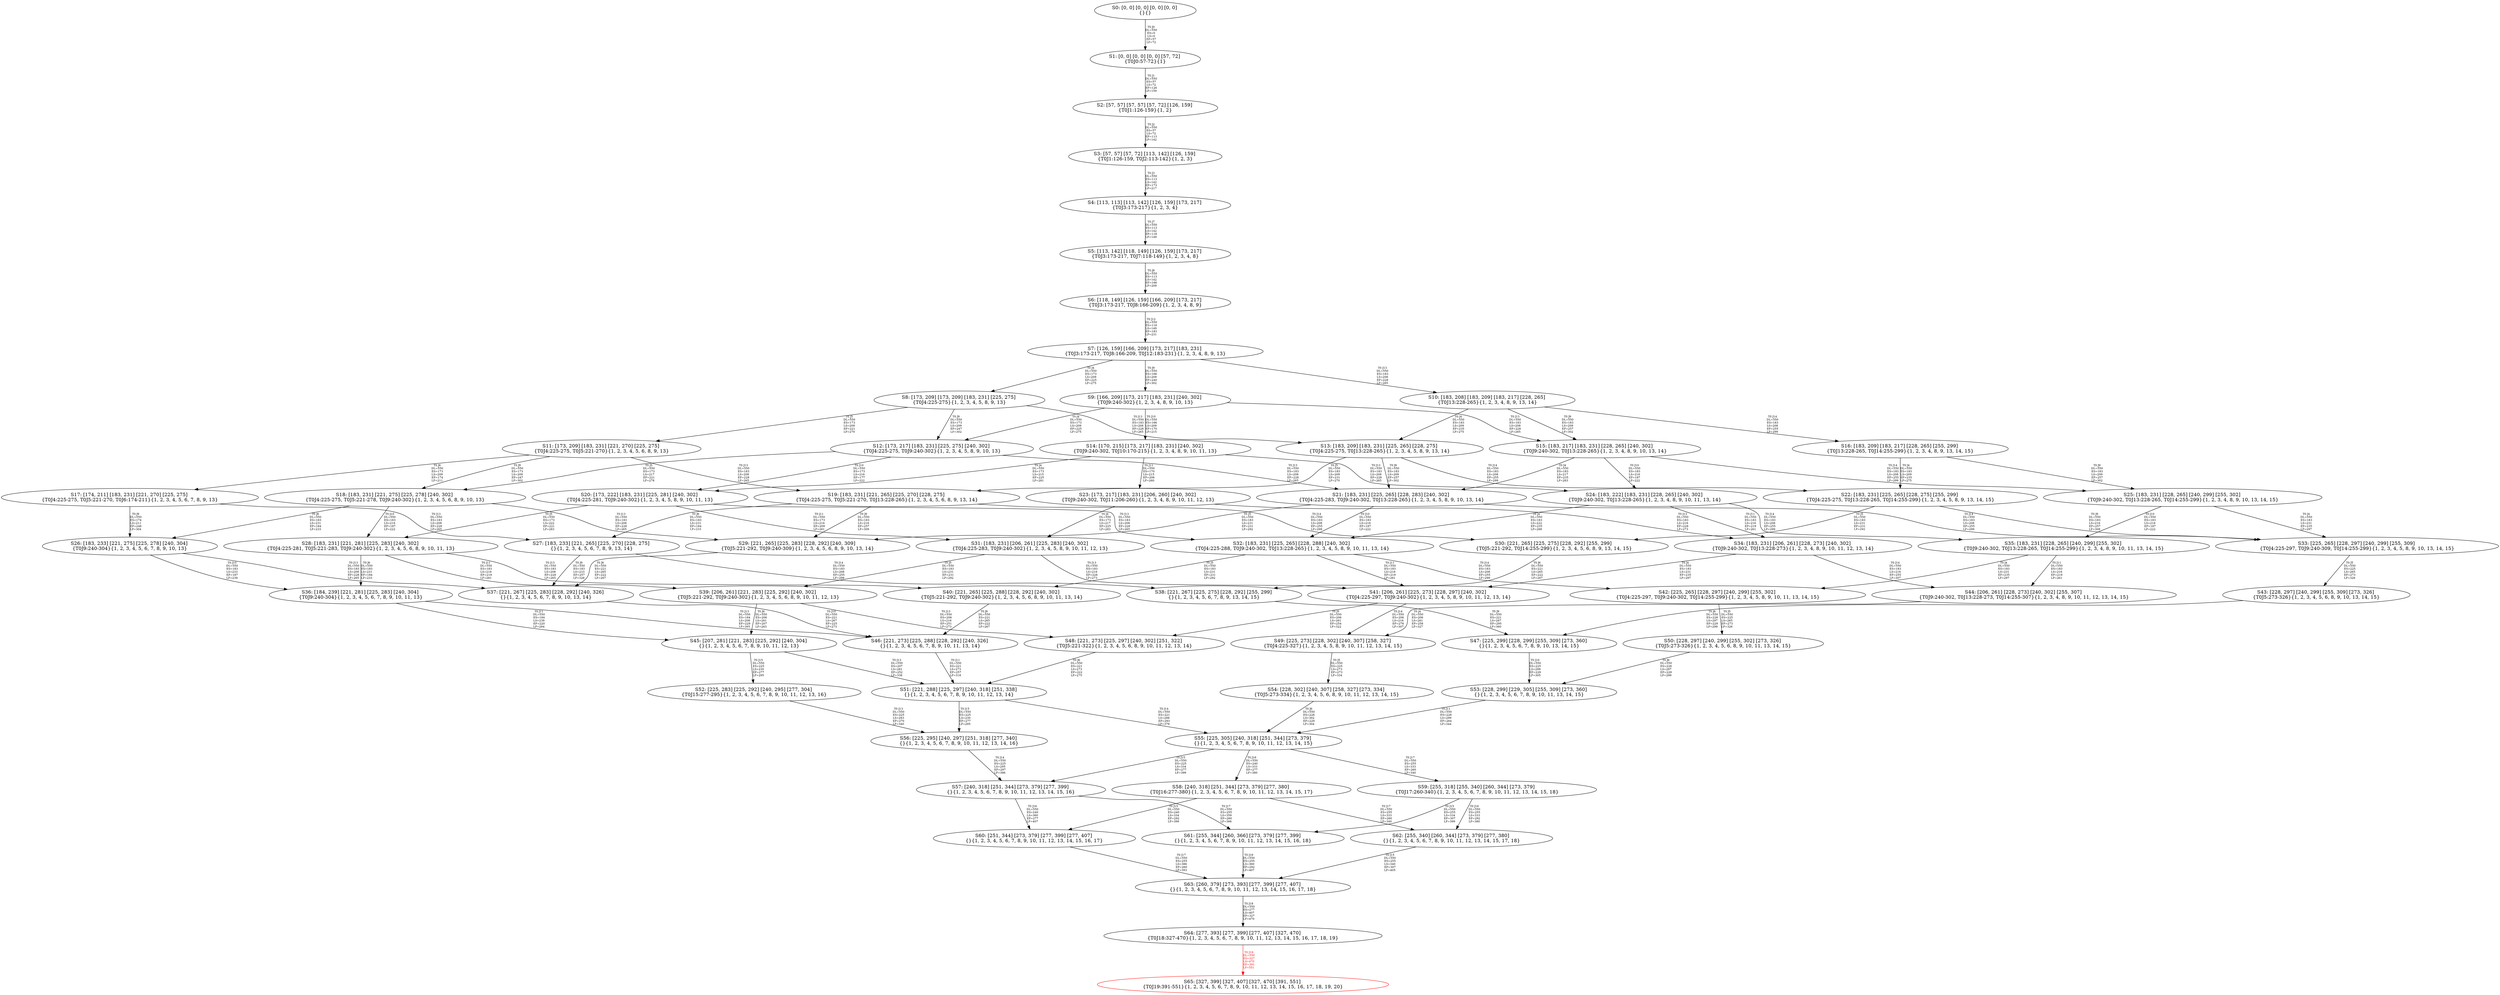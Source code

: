 digraph {
	S0[label="S0: [0, 0] [0, 0] [0, 0] [0, 0] \n{}{}"];
	S1[label="S1: [0, 0] [0, 0] [0, 0] [57, 72] \n{T0J0:57-72}{1}"];
	S2[label="S2: [57, 57] [57, 57] [57, 72] [126, 159] \n{T0J1:126-159}{1, 2}"];
	S3[label="S3: [57, 57] [57, 72] [113, 142] [126, 159] \n{T0J1:126-159, T0J2:113-142}{1, 2, 3}"];
	S4[label="S4: [113, 113] [113, 142] [126, 159] [173, 217] \n{T0J3:173-217}{1, 2, 3, 4}"];
	S5[label="S5: [113, 142] [118, 149] [126, 159] [173, 217] \n{T0J3:173-217, T0J7:118-149}{1, 2, 3, 4, 8}"];
	S6[label="S6: [118, 149] [126, 159] [166, 209] [173, 217] \n{T0J3:173-217, T0J8:166-209}{1, 2, 3, 4, 8, 9}"];
	S7[label="S7: [126, 159] [166, 209] [173, 217] [183, 231] \n{T0J3:173-217, T0J8:166-209, T0J12:183-231}{1, 2, 3, 4, 8, 9, 13}"];
	S8[label="S8: [173, 209] [173, 209] [183, 231] [225, 275] \n{T0J4:225-275}{1, 2, 3, 4, 5, 8, 9, 13}"];
	S9[label="S9: [166, 209] [173, 217] [183, 231] [240, 302] \n{T0J9:240-302}{1, 2, 3, 4, 8, 9, 10, 13}"];
	S10[label="S10: [183, 208] [183, 209] [183, 217] [228, 265] \n{T0J13:228-265}{1, 2, 3, 4, 8, 9, 13, 14}"];
	S11[label="S11: [173, 209] [183, 231] [221, 270] [225, 275] \n{T0J4:225-275, T0J5:221-270}{1, 2, 3, 4, 5, 6, 8, 9, 13}"];
	S12[label="S12: [173, 217] [183, 231] [225, 275] [240, 302] \n{T0J4:225-275, T0J9:240-302}{1, 2, 3, 4, 5, 8, 9, 10, 13}"];
	S13[label="S13: [183, 209] [183, 231] [225, 265] [228, 275] \n{T0J4:225-275, T0J13:228-265}{1, 2, 3, 4, 5, 8, 9, 13, 14}"];
	S14[label="S14: [170, 215] [173, 217] [183, 231] [240, 302] \n{T0J9:240-302, T0J10:170-215}{1, 2, 3, 4, 8, 9, 10, 11, 13}"];
	S15[label="S15: [183, 217] [183, 231] [228, 265] [240, 302] \n{T0J9:240-302, T0J13:228-265}{1, 2, 3, 4, 8, 9, 10, 13, 14}"];
	S16[label="S16: [183, 209] [183, 217] [228, 265] [255, 299] \n{T0J13:228-265, T0J14:255-299}{1, 2, 3, 4, 8, 9, 13, 14, 15}"];
	S17[label="S17: [174, 211] [183, 231] [221, 270] [225, 275] \n{T0J4:225-275, T0J5:221-270, T0J6:174-211}{1, 2, 3, 4, 5, 6, 7, 8, 9, 13}"];
	S18[label="S18: [183, 231] [221, 275] [225, 278] [240, 302] \n{T0J4:225-275, T0J5:221-278, T0J9:240-302}{1, 2, 3, 4, 5, 6, 8, 9, 10, 13}"];
	S19[label="S19: [183, 231] [221, 265] [225, 270] [228, 275] \n{T0J4:225-275, T0J5:221-270, T0J13:228-265}{1, 2, 3, 4, 5, 6, 8, 9, 13, 14}"];
	S20[label="S20: [173, 222] [183, 231] [225, 281] [240, 302] \n{T0J4:225-281, T0J9:240-302}{1, 2, 3, 4, 5, 8, 9, 10, 11, 13}"];
	S21[label="S21: [183, 231] [225, 265] [228, 283] [240, 302] \n{T0J4:225-283, T0J9:240-302, T0J13:228-265}{1, 2, 3, 4, 5, 8, 9, 10, 13, 14}"];
	S22[label="S22: [183, 231] [225, 265] [228, 275] [255, 299] \n{T0J4:225-275, T0J13:228-265, T0J14:255-299}{1, 2, 3, 4, 5, 8, 9, 13, 14, 15}"];
	S23[label="S23: [173, 217] [183, 231] [206, 260] [240, 302] \n{T0J9:240-302, T0J11:206-260}{1, 2, 3, 4, 8, 9, 10, 11, 12, 13}"];
	S24[label="S24: [183, 222] [183, 231] [228, 265] [240, 302] \n{T0J9:240-302, T0J13:228-265}{1, 2, 3, 4, 8, 9, 10, 11, 13, 14}"];
	S25[label="S25: [183, 231] [228, 265] [240, 299] [255, 302] \n{T0J9:240-302, T0J13:228-265, T0J14:255-299}{1, 2, 3, 4, 8, 9, 10, 13, 14, 15}"];
	S26[label="S26: [183, 233] [221, 275] [225, 278] [240, 304] \n{T0J9:240-304}{1, 2, 3, 4, 5, 6, 7, 8, 9, 10, 13}"];
	S27[label="S27: [183, 233] [221, 265] [225, 270] [228, 275] \n{}{1, 2, 3, 4, 5, 6, 7, 8, 9, 13, 14}"];
	S28[label="S28: [183, 231] [221, 281] [225, 283] [240, 302] \n{T0J4:225-281, T0J5:221-283, T0J9:240-302}{1, 2, 3, 4, 5, 6, 8, 9, 10, 11, 13}"];
	S29[label="S29: [221, 265] [225, 283] [228, 292] [240, 309] \n{T0J5:221-292, T0J9:240-309}{1, 2, 3, 4, 5, 6, 8, 9, 10, 13, 14}"];
	S30[label="S30: [221, 265] [225, 275] [228, 292] [255, 299] \n{T0J5:221-292, T0J14:255-299}{1, 2, 3, 4, 5, 6, 8, 9, 13, 14, 15}"];
	S31[label="S31: [183, 231] [206, 261] [225, 283] [240, 302] \n{T0J4:225-283, T0J9:240-302}{1, 2, 3, 4, 5, 8, 9, 10, 11, 12, 13}"];
	S32[label="S32: [183, 231] [225, 265] [228, 288] [240, 302] \n{T0J4:225-288, T0J9:240-302, T0J13:228-265}{1, 2, 3, 4, 5, 8, 9, 10, 11, 13, 14}"];
	S33[label="S33: [225, 265] [228, 297] [240, 299] [255, 309] \n{T0J4:225-297, T0J9:240-309, T0J14:255-299}{1, 2, 3, 4, 5, 8, 9, 10, 13, 14, 15}"];
	S34[label="S34: [183, 231] [206, 261] [228, 273] [240, 302] \n{T0J9:240-302, T0J13:228-273}{1, 2, 3, 4, 8, 9, 10, 11, 12, 13, 14}"];
	S35[label="S35: [183, 231] [228, 265] [240, 299] [255, 302] \n{T0J9:240-302, T0J13:228-265, T0J14:255-299}{1, 2, 3, 4, 8, 9, 10, 11, 13, 14, 15}"];
	S36[label="S36: [184, 239] [221, 281] [225, 283] [240, 304] \n{T0J9:240-304}{1, 2, 3, 4, 5, 6, 7, 8, 9, 10, 11, 13}"];
	S37[label="S37: [221, 267] [225, 283] [228, 292] [240, 326] \n{}{1, 2, 3, 4, 5, 6, 7, 8, 9, 10, 13, 14}"];
	S38[label="S38: [221, 267] [225, 275] [228, 292] [255, 299] \n{}{1, 2, 3, 4, 5, 6, 7, 8, 9, 13, 14, 15}"];
	S39[label="S39: [206, 261] [221, 283] [225, 292] [240, 302] \n{T0J5:221-292, T0J9:240-302}{1, 2, 3, 4, 5, 6, 8, 9, 10, 11, 12, 13}"];
	S40[label="S40: [221, 265] [225, 288] [228, 292] [240, 302] \n{T0J5:221-292, T0J9:240-302}{1, 2, 3, 4, 5, 6, 8, 9, 10, 11, 13, 14}"];
	S41[label="S41: [206, 261] [225, 273] [228, 297] [240, 302] \n{T0J4:225-297, T0J9:240-302}{1, 2, 3, 4, 5, 8, 9, 10, 11, 12, 13, 14}"];
	S42[label="S42: [225, 265] [228, 297] [240, 299] [255, 302] \n{T0J4:225-297, T0J9:240-302, T0J14:255-299}{1, 2, 3, 4, 5, 8, 9, 10, 11, 13, 14, 15}"];
	S43[label="S43: [228, 297] [240, 299] [255, 309] [273, 326] \n{T0J5:273-326}{1, 2, 3, 4, 5, 6, 8, 9, 10, 13, 14, 15}"];
	S44[label="S44: [206, 261] [228, 273] [240, 302] [255, 307] \n{T0J9:240-302, T0J13:228-273, T0J14:255-307}{1, 2, 3, 4, 8, 9, 10, 11, 12, 13, 14, 15}"];
	S45[label="S45: [207, 281] [221, 283] [225, 292] [240, 304] \n{}{1, 2, 3, 4, 5, 6, 7, 8, 9, 10, 11, 12, 13}"];
	S46[label="S46: [221, 273] [225, 288] [228, 292] [240, 326] \n{}{1, 2, 3, 4, 5, 6, 7, 8, 9, 10, 11, 13, 14}"];
	S47[label="S47: [225, 299] [228, 299] [255, 309] [273, 360] \n{}{1, 2, 3, 4, 5, 6, 7, 8, 9, 10, 13, 14, 15}"];
	S48[label="S48: [221, 273] [225, 297] [240, 302] [251, 322] \n{T0J5:221-322}{1, 2, 3, 4, 5, 6, 8, 9, 10, 11, 12, 13, 14}"];
	S49[label="S49: [225, 273] [228, 302] [240, 307] [258, 327] \n{T0J4:225-327}{1, 2, 3, 4, 5, 8, 9, 10, 11, 12, 13, 14, 15}"];
	S50[label="S50: [228, 297] [240, 299] [255, 302] [273, 326] \n{T0J5:273-326}{1, 2, 3, 4, 5, 6, 8, 9, 10, 11, 13, 14, 15}"];
	S51[label="S51: [221, 288] [225, 297] [240, 318] [251, 338] \n{}{1, 2, 3, 4, 5, 6, 7, 8, 9, 10, 11, 12, 13, 14}"];
	S52[label="S52: [225, 283] [225, 292] [240, 295] [277, 304] \n{T0J15:277-295}{1, 2, 3, 4, 5, 6, 7, 8, 9, 10, 11, 12, 13, 16}"];
	S53[label="S53: [228, 299] [229, 305] [255, 309] [273, 360] \n{}{1, 2, 3, 4, 5, 6, 7, 8, 9, 10, 11, 13, 14, 15}"];
	S54[label="S54: [228, 302] [240, 307] [258, 327] [273, 334] \n{T0J5:273-334}{1, 2, 3, 4, 5, 6, 8, 9, 10, 11, 12, 13, 14, 15}"];
	S55[label="S55: [225, 305] [240, 318] [251, 344] [273, 379] \n{}{1, 2, 3, 4, 5, 6, 7, 8, 9, 10, 11, 12, 13, 14, 15}"];
	S56[label="S56: [225, 295] [240, 297] [251, 318] [277, 340] \n{}{1, 2, 3, 4, 5, 6, 7, 8, 9, 10, 11, 12, 13, 14, 16}"];
	S57[label="S57: [240, 318] [251, 344] [273, 379] [277, 399] \n{}{1, 2, 3, 4, 5, 6, 7, 8, 9, 10, 11, 12, 13, 14, 15, 16}"];
	S58[label="S58: [240, 318] [251, 344] [273, 379] [277, 380] \n{T0J16:277-380}{1, 2, 3, 4, 5, 6, 7, 8, 9, 10, 11, 12, 13, 14, 15, 17}"];
	S59[label="S59: [255, 318] [255, 340] [260, 344] [273, 379] \n{T0J17:260-340}{1, 2, 3, 4, 5, 6, 7, 8, 9, 10, 11, 12, 13, 14, 15, 18}"];
	S60[label="S60: [251, 344] [273, 379] [277, 399] [277, 407] \n{}{1, 2, 3, 4, 5, 6, 7, 8, 9, 10, 11, 12, 13, 14, 15, 16, 17}"];
	S61[label="S61: [255, 344] [260, 366] [273, 379] [277, 399] \n{}{1, 2, 3, 4, 5, 6, 7, 8, 9, 10, 11, 12, 13, 14, 15, 16, 18}"];
	S62[label="S62: [255, 340] [260, 344] [273, 379] [277, 380] \n{}{1, 2, 3, 4, 5, 6, 7, 8, 9, 10, 11, 12, 13, 14, 15, 17, 18}"];
	S63[label="S63: [260, 379] [273, 393] [277, 399] [277, 407] \n{}{1, 2, 3, 4, 5, 6, 7, 8, 9, 10, 11, 12, 13, 14, 15, 16, 17, 18}"];
	S64[label="S64: [277, 393] [277, 399] [277, 407] [327, 470] \n{T0J18:327-470}{1, 2, 3, 4, 5, 6, 7, 8, 9, 10, 11, 12, 13, 14, 15, 16, 17, 18, 19}"];
	S65[label="S65: [327, 399] [327, 407] [327, 470] [391, 551] \n{T0J19:391-551}{1, 2, 3, 4, 5, 6, 7, 8, 9, 10, 11, 12, 13, 14, 15, 16, 17, 18, 19, 20}"];
	S0 -> S1[label="T0 J0\nDL=550\nES=0\nLS=0\nEF=57\nLF=72",fontsize=8];
	S1 -> S2[label="T0 J1\nDL=550\nES=57\nLS=72\nEF=126\nLF=159",fontsize=8];
	S2 -> S3[label="T0 J2\nDL=550\nES=57\nLS=72\nEF=113\nLF=142",fontsize=8];
	S3 -> S4[label="T0 J3\nDL=550\nES=113\nLS=142\nEF=173\nLF=217",fontsize=8];
	S4 -> S5[label="T0 J7\nDL=550\nES=113\nLS=142\nEF=118\nLF=149",fontsize=8];
	S5 -> S6[label="T0 J8\nDL=550\nES=113\nLS=142\nEF=166\nLF=209",fontsize=8];
	S6 -> S7[label="T0 J12\nDL=550\nES=118\nLS=149\nEF=183\nLF=231",fontsize=8];
	S7 -> S8[label="T0 J4\nDL=550\nES=173\nLS=209\nEF=225\nLF=275",fontsize=8];
	S7 -> S9[label="T0 J9\nDL=550\nES=166\nLS=209\nEF=240\nLF=302",fontsize=8];
	S7 -> S10[label="T0 J13\nDL=550\nES=183\nLS=208\nEF=228\nLF=265",fontsize=8];
	S8 -> S11[label="T0 J5\nDL=550\nES=173\nLS=209\nEF=221\nLF=270",fontsize=8];
	S8 -> S12[label="T0 J9\nDL=550\nES=173\nLS=209\nEF=247\nLF=302",fontsize=8];
	S8 -> S13[label="T0 J13\nDL=550\nES=183\nLS=208\nEF=228\nLF=265",fontsize=8];
	S9 -> S12[label="T0 J4\nDL=550\nES=173\nLS=209\nEF=225\nLF=275",fontsize=8];
	S9 -> S14[label="T0 J10\nDL=550\nES=166\nLS=209\nEF=170\nLF=215",fontsize=8];
	S9 -> S15[label="T0 J13\nDL=550\nES=183\nLS=208\nEF=228\nLF=265",fontsize=8];
	S10 -> S13[label="T0 J4\nDL=550\nES=183\nLS=209\nEF=235\nLF=275",fontsize=8];
	S10 -> S15[label="T0 J9\nDL=550\nES=183\nLS=209\nEF=257\nLF=302",fontsize=8];
	S10 -> S16[label="T0 J14\nDL=550\nES=183\nLS=208\nEF=255\nLF=299",fontsize=8];
	S11 -> S17[label="T0 J6\nDL=550\nES=173\nLS=209\nEF=174\nLF=211",fontsize=8];
	S11 -> S18[label="T0 J9\nDL=550\nES=173\nLS=209\nEF=247\nLF=302",fontsize=8];
	S11 -> S19[label="T0 J13\nDL=550\nES=183\nLS=208\nEF=228\nLF=265",fontsize=8];
	S12 -> S18[label="T0 J5\nDL=550\nES=173\nLS=217\nEF=221\nLF=278",fontsize=8];
	S12 -> S20[label="T0 J10\nDL=550\nES=173\nLS=216\nEF=177\nLF=222",fontsize=8];
	S12 -> S21[label="T0 J13\nDL=550\nES=183\nLS=208\nEF=228\nLF=265",fontsize=8];
	S13 -> S19[label="T0 J5\nDL=550\nES=183\nLS=209\nEF=231\nLF=270",fontsize=8];
	S13 -> S21[label="T0 J9\nDL=550\nES=183\nLS=209\nEF=257\nLF=302",fontsize=8];
	S13 -> S22[label="T0 J14\nDL=550\nES=183\nLS=208\nEF=255\nLF=299",fontsize=8];
	S14 -> S20[label="T0 J4\nDL=550\nES=173\nLS=215\nEF=225\nLF=281",fontsize=8];
	S14 -> S23[label="T0 J11\nDL=550\nES=170\nLS=215\nEF=206\nLF=260",fontsize=8];
	S14 -> S24[label="T0 J13\nDL=550\nES=183\nLS=208\nEF=228\nLF=265",fontsize=8];
	S15 -> S21[label="T0 J4\nDL=550\nES=183\nLS=217\nEF=235\nLF=283",fontsize=8];
	S15 -> S24[label="T0 J10\nDL=550\nES=183\nLS=216\nEF=187\nLF=222",fontsize=8];
	S15 -> S25[label="T0 J14\nDL=550\nES=183\nLS=208\nEF=255\nLF=299",fontsize=8];
	S16 -> S22[label="T0 J4\nDL=550\nES=183\nLS=209\nEF=235\nLF=275",fontsize=8];
	S16 -> S25[label="T0 J9\nDL=550\nES=183\nLS=209\nEF=257\nLF=302",fontsize=8];
	S17 -> S26[label="T0 J9\nDL=550\nES=174\nLS=211\nEF=248\nLF=304",fontsize=8];
	S17 -> S27[label="T0 J13\nDL=550\nES=183\nLS=208\nEF=228\nLF=265",fontsize=8];
	S18 -> S26[label="T0 J6\nDL=550\nES=183\nLS=231\nEF=184\nLF=233",fontsize=8];
	S18 -> S28[label="T0 J10\nDL=550\nES=183\nLS=216\nEF=187\nLF=222",fontsize=8];
	S18 -> S29[label="T0 J13\nDL=550\nES=183\nLS=208\nEF=228\nLF=265",fontsize=8];
	S19 -> S27[label="T0 J6\nDL=550\nES=183\nLS=231\nEF=184\nLF=233",fontsize=8];
	S19 -> S29[label="T0 J9\nDL=550\nES=183\nLS=216\nEF=257\nLF=309",fontsize=8];
	S19 -> S30[label="T0 J14\nDL=550\nES=183\nLS=208\nEF=255\nLF=299",fontsize=8];
	S20 -> S28[label="T0 J5\nDL=550\nES=173\nLS=222\nEF=221\nLF=283",fontsize=8];
	S20 -> S31[label="T0 J11\nDL=550\nES=173\nLS=216\nEF=209\nLF=261",fontsize=8];
	S20 -> S32[label="T0 J13\nDL=550\nES=183\nLS=208\nEF=228\nLF=265",fontsize=8];
	S21 -> S29[label="T0 J5\nDL=550\nES=183\nLS=231\nEF=231\nLF=292",fontsize=8];
	S21 -> S32[label="T0 J10\nDL=550\nES=183\nLS=216\nEF=187\nLF=222",fontsize=8];
	S21 -> S33[label="T0 J14\nDL=550\nES=183\nLS=208\nEF=255\nLF=299",fontsize=8];
	S22 -> S30[label="T0 J5\nDL=550\nES=183\nLS=231\nEF=231\nLF=292",fontsize=8];
	S22 -> S33[label="T0 J9\nDL=550\nES=183\nLS=216\nEF=257\nLF=309",fontsize=8];
	S23 -> S31[label="T0 J4\nDL=550\nES=173\nLS=217\nEF=225\nLF=283",fontsize=8];
	S23 -> S34[label="T0 J13\nDL=550\nES=183\nLS=216\nEF=228\nLF=273",fontsize=8];
	S24 -> S32[label="T0 J4\nDL=550\nES=183\nLS=222\nEF=235\nLF=288",fontsize=8];
	S24 -> S34[label="T0 J11\nDL=550\nES=183\nLS=216\nEF=219\nLF=261",fontsize=8];
	S24 -> S35[label="T0 J14\nDL=550\nES=183\nLS=208\nEF=255\nLF=299",fontsize=8];
	S25 -> S33[label="T0 J4\nDL=550\nES=183\nLS=231\nEF=235\nLF=297",fontsize=8];
	S25 -> S35[label="T0 J10\nDL=550\nES=183\nLS=216\nEF=187\nLF=222",fontsize=8];
	S26 -> S36[label="T0 J10\nDL=550\nES=183\nLS=233\nEF=187\nLF=239",fontsize=8];
	S26 -> S37[label="T0 J13\nDL=550\nES=183\nLS=208\nEF=228\nLF=265",fontsize=8];
	S27 -> S37[label="T0 J9\nDL=550\nES=183\nLS=233\nEF=257\nLF=326",fontsize=8];
	S27 -> S38[label="T0 J14\nDL=550\nES=183\nLS=208\nEF=255\nLF=299",fontsize=8];
	S28 -> S36[label="T0 J6\nDL=550\nES=183\nLS=231\nEF=184\nLF=233",fontsize=8];
	S28 -> S39[label="T0 J11\nDL=550\nES=183\nLS=216\nEF=219\nLF=261",fontsize=8];
	S28 -> S40[label="T0 J13\nDL=550\nES=183\nLS=208\nEF=228\nLF=265",fontsize=8];
	S29 -> S37[label="T0 J6\nDL=550\nES=221\nLS=265\nEF=222\nLF=267",fontsize=8];
	S30 -> S38[label="T0 J6\nDL=550\nES=221\nLS=265\nEF=222\nLF=267",fontsize=8];
	S31 -> S39[label="T0 J5\nDL=550\nES=183\nLS=231\nEF=231\nLF=292",fontsize=8];
	S31 -> S41[label="T0 J13\nDL=550\nES=183\nLS=216\nEF=228\nLF=273",fontsize=8];
	S32 -> S40[label="T0 J5\nDL=550\nES=183\nLS=231\nEF=231\nLF=292",fontsize=8];
	S32 -> S41[label="T0 J11\nDL=550\nES=183\nLS=216\nEF=219\nLF=261",fontsize=8];
	S32 -> S42[label="T0 J14\nDL=550\nES=183\nLS=208\nEF=255\nLF=299",fontsize=8];
	S33 -> S43[label="T0 J5\nDL=550\nES=225\nLS=265\nEF=273\nLF=326",fontsize=8];
	S34 -> S41[label="T0 J4\nDL=550\nES=183\nLS=231\nEF=235\nLF=297",fontsize=8];
	S34 -> S44[label="T0 J14\nDL=550\nES=183\nLS=216\nEF=255\nLF=307",fontsize=8];
	S35 -> S42[label="T0 J4\nDL=550\nES=183\nLS=231\nEF=235\nLF=297",fontsize=8];
	S35 -> S44[label="T0 J11\nDL=550\nES=183\nLS=216\nEF=219\nLF=261",fontsize=8];
	S36 -> S45[label="T0 J11\nDL=550\nES=184\nLS=239\nEF=220\nLF=284",fontsize=8];
	S36 -> S46[label="T0 J13\nDL=550\nES=184\nLS=208\nEF=229\nLF=265",fontsize=8];
	S37 -> S46[label="T0 J10\nDL=550\nES=221\nLS=267\nEF=225\nLF=273",fontsize=8];
	S38 -> S47[label="T0 J9\nDL=550\nES=221\nLS=267\nEF=295\nLF=360",fontsize=8];
	S39 -> S45[label="T0 J6\nDL=550\nES=206\nLS=261\nEF=207\nLF=263",fontsize=8];
	S39 -> S48[label="T0 J13\nDL=550\nES=206\nLS=216\nEF=251\nLF=273",fontsize=8];
	S40 -> S46[label="T0 J6\nDL=550\nES=221\nLS=265\nEF=222\nLF=267",fontsize=8];
	S41 -> S48[label="T0 J5\nDL=550\nES=206\nLS=261\nEF=254\nLF=322",fontsize=8];
	S41 -> S49[label="T0 J14\nDL=550\nES=206\nLS=216\nEF=278\nLF=307",fontsize=8];
	S42 -> S50[label="T0 J5\nDL=550\nES=225\nLS=265\nEF=273\nLF=326",fontsize=8];
	S43 -> S47[label="T0 J6\nDL=550\nES=228\nLS=297\nEF=229\nLF=299",fontsize=8];
	S44 -> S49[label="T0 J4\nDL=550\nES=206\nLS=261\nEF=258\nLF=327",fontsize=8];
	S45 -> S51[label="T0 J13\nDL=550\nES=207\nLS=281\nEF=252\nLF=338",fontsize=8];
	S45 -> S52[label="T0 J15\nDL=550\nES=225\nLS=230\nEF=277\nLF=295",fontsize=8];
	S46 -> S51[label="T0 J11\nDL=550\nES=221\nLS=273\nEF=257\nLF=318",fontsize=8];
	S47 -> S53[label="T0 J10\nDL=550\nES=225\nLS=299\nEF=229\nLF=305",fontsize=8];
	S48 -> S51[label="T0 J6\nDL=550\nES=221\nLS=273\nEF=222\nLF=275",fontsize=8];
	S49 -> S54[label="T0 J5\nDL=550\nES=225\nLS=273\nEF=273\nLF=334",fontsize=8];
	S50 -> S53[label="T0 J6\nDL=550\nES=228\nLS=297\nEF=229\nLF=299",fontsize=8];
	S51 -> S55[label="T0 J14\nDL=550\nES=221\nLS=288\nEF=293\nLF=379",fontsize=8];
	S51 -> S56[label="T0 J15\nDL=550\nES=225\nLS=230\nEF=277\nLF=295",fontsize=8];
	S52 -> S56[label="T0 J13\nDL=550\nES=225\nLS=283\nEF=270\nLF=340",fontsize=8];
	S53 -> S55[label="T0 J11\nDL=550\nES=228\nLS=299\nEF=264\nLF=344",fontsize=8];
	S54 -> S55[label="T0 J6\nDL=550\nES=228\nLS=302\nEF=229\nLF=304",fontsize=8];
	S55 -> S57[label="T0 J15\nDL=550\nES=225\nLS=334\nEF=277\nLF=399",fontsize=8];
	S55 -> S58[label="T0 J16\nDL=550\nES=240\nLS=333\nEF=277\nLF=380",fontsize=8];
	S55 -> S59[label="T0 J17\nDL=550\nES=255\nLS=333\nEF=260\nLF=340",fontsize=8];
	S56 -> S57[label="T0 J14\nDL=550\nES=225\nLS=295\nEF=297\nLF=386",fontsize=8];
	S57 -> S60[label="T0 J16\nDL=550\nES=240\nLS=360\nEF=277\nLF=407",fontsize=8];
	S57 -> S61[label="T0 J17\nDL=550\nES=255\nLS=359\nEF=260\nLF=366",fontsize=8];
	S58 -> S60[label="T0 J15\nDL=550\nES=240\nLS=334\nEF=292\nLF=399",fontsize=8];
	S58 -> S62[label="T0 J17\nDL=550\nES=255\nLS=333\nEF=260\nLF=340",fontsize=8];
	S59 -> S61[label="T0 J15\nDL=550\nES=255\nLS=334\nEF=307\nLF=399",fontsize=8];
	S59 -> S62[label="T0 J16\nDL=550\nES=255\nLS=333\nEF=292\nLF=380",fontsize=8];
	S60 -> S63[label="T0 J17\nDL=550\nES=255\nLS=386\nEF=260\nLF=393",fontsize=8];
	S61 -> S63[label="T0 J16\nDL=550\nES=255\nLS=360\nEF=292\nLF=407",fontsize=8];
	S62 -> S63[label="T0 J15\nDL=550\nES=255\nLS=340\nEF=307\nLF=405",fontsize=8];
	S63 -> S64[label="T0 J18\nDL=550\nES=277\nLS=407\nEF=327\nLF=470",fontsize=8];
	S64 -> S65[label="T0 J19\nDL=550\nES=327\nLS=470\nEF=391\nLF=551",color=Red,fontcolor=Red,fontsize=8];
S65[color=Red];
}
